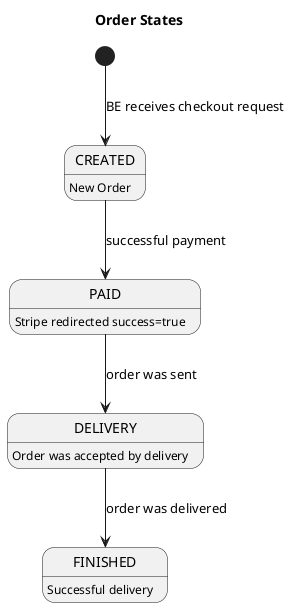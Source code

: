 @startuml

title Order States

[*] --> CREATED : BE receives checkout request
CREATED --> PAID : successful payment
PAID --> DELIVERY : order was sent
DELIVERY --> FINISHED : order was delivered

CREATED: New Order
PAID : Stripe redirected success=true
DELIVERY : Order was accepted by delivery
FINISHED : Successful delivery

@enduml